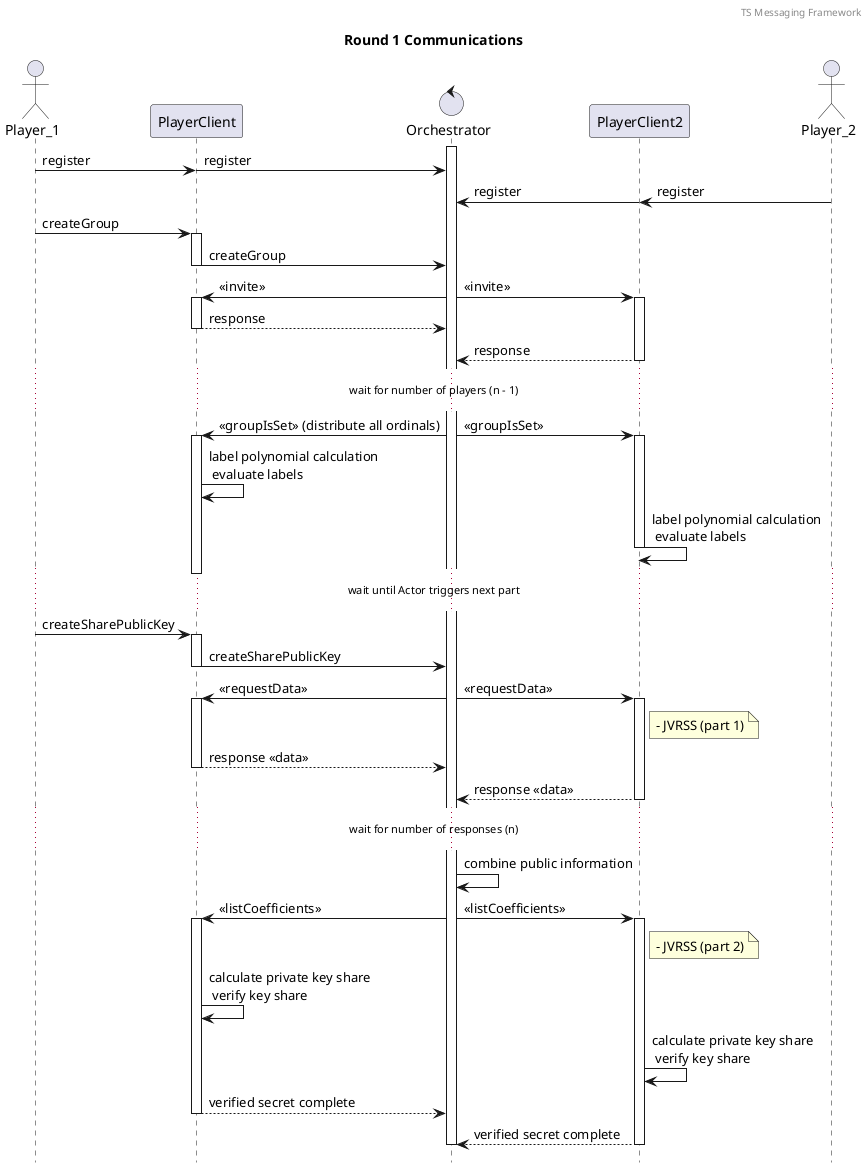 @startuml
!pragma teoz true

header TS Messaging Framework
title Round 1 Communications
hide footbox
actor Player_1
participant PlayerClient
control Orchestrator
participant PlayerClient2
actor Player_2

activate Orchestrator
Player_1->PlayerClient : register
& PlayerClient->Orchestrator : register
Player_2->PlayerClient2 : register
& PlayerClient2->Orchestrator : register


Player_1 -> PlayerClient : createGroup
activate PlayerClient
PlayerClient -> Orchestrator : createGroup 
deactivate PlayerClient


Orchestrator -> PlayerClient : << invite >>
& Orchestrator -> PlayerClient2 : << invite >>
activate PlayerClient
activate PlayerClient2

PlayerClient --> Orchestrator : response
deactivate PlayerClient
PlayerClient2 --> Orchestrator : response
deactivate PlayerClient2

... wait for number of players (n - 1) ...

Orchestrator -> PlayerClient : << groupIsSet >> (distribute all ordinals)
& Orchestrator -> PlayerClient2 :  << groupIsSet >>
activate PlayerClient
activate PlayerClient2
PlayerClient -> PlayerClient : label polynomial calculation \n evaluate labels
PlayerClient2 -> PlayerClient2 : label polynomial calculation \n evaluate labels
deactivate PlayerClient
deactivate PlayerClient2

... wait until Actor triggers next part ...

Player_1 -> PlayerClient : createSharePublicKey


activate PlayerClient

PlayerClient -> Orchestrator : createSharePublicKey
deactivate PlayerClient

Orchestrator -> PlayerClient : << requestData >>
& Orchestrator -> PlayerClient2 : << requestData >>
activate PlayerClient
activate PlayerClient2


note right PlayerClient2
    - JVRSS (part 1)
end note


PlayerClient --> Orchestrator : response <<data>>
deactivate PlayerClient
PlayerClient2 --> Orchestrator : response <<data>>
deactivate PlayerClient2

... wait for number of responses (n) ...

Orchestrator -> Orchestrator : combine public information
Orchestrator -> PlayerClient : << listCoefficients >>
& Orchestrator -> PlayerClient2 : << listCoefficients >>
activate PlayerClient
activate PlayerClient2

note right PlayerClient2
    - JVRSS (part 2)
end note

PlayerClient -> PlayerClient : calculate private key share \n verify key share
PlayerClient2 -> PlayerClient2 : calculate private key share \n verify key share

PlayerClient --> Orchestrator : verified secret complete
deactivate PlayerClient
PlayerClient2 --> Orchestrator : verified secret complete
deactivate PlayerClient2


deactivate Orchestrator
@enduml

